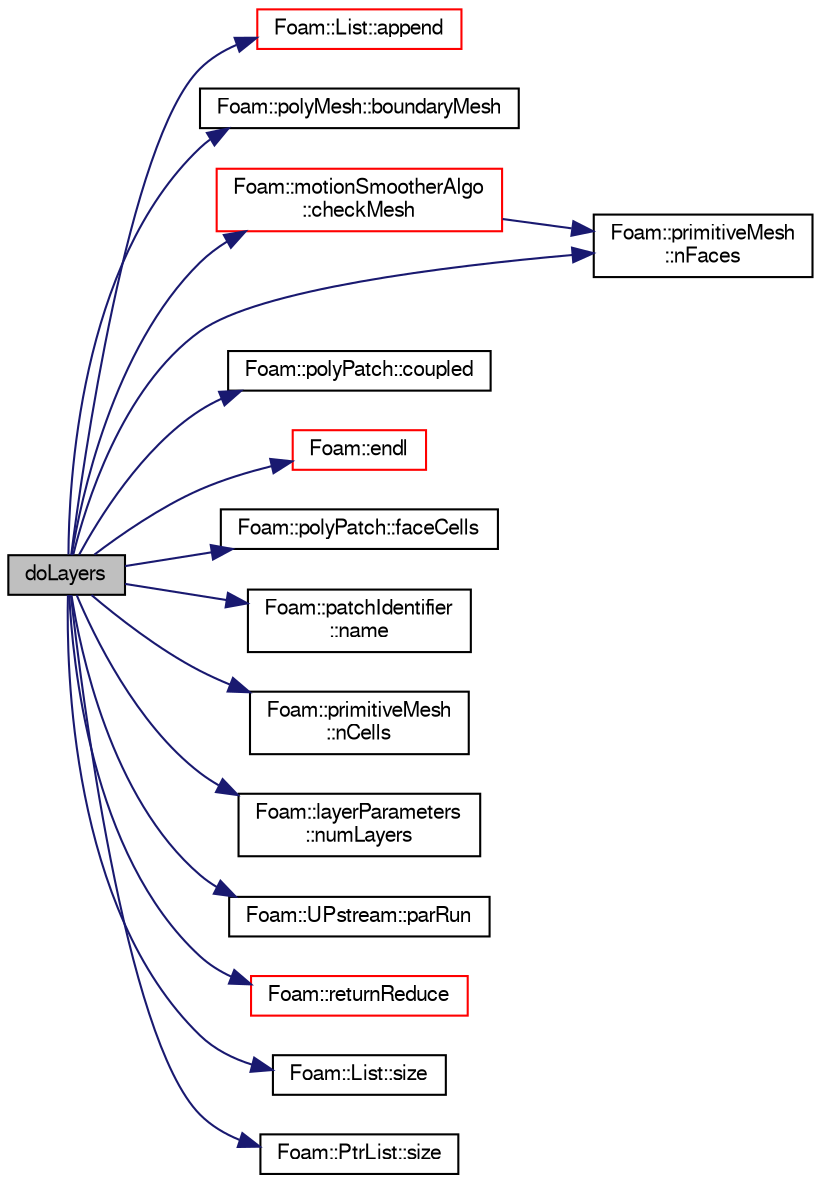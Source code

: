 digraph "doLayers"
{
  bgcolor="transparent";
  edge [fontname="FreeSans",fontsize="10",labelfontname="FreeSans",labelfontsize="10"];
  node [fontname="FreeSans",fontsize="10",shape=record];
  rankdir="LR";
  Node1 [label="doLayers",height=0.2,width=0.4,color="black", fillcolor="grey75", style="filled" fontcolor="black"];
  Node1 -> Node2 [color="midnightblue",fontsize="10",style="solid",fontname="FreeSans"];
  Node2 [label="Foam::List::append",height=0.2,width=0.4,color="red",URL="$a01325.html#a399dd2bf0d9a32016717dc90126f016b",tooltip="Append an element at the end of the list. "];
  Node1 -> Node3 [color="midnightblue",fontsize="10",style="solid",fontname="FreeSans"];
  Node3 [label="Foam::polyMesh::boundaryMesh",height=0.2,width=0.4,color="black",URL="$a01861.html#a6b7f5ba89250dbd7a1c6c7860ab60fe3",tooltip="Return boundary mesh. "];
  Node1 -> Node4 [color="midnightblue",fontsize="10",style="solid",fontname="FreeSans"];
  Node4 [label="Foam::motionSmootherAlgo\l::checkMesh",height=0.2,width=0.4,color="red",URL="$a01487.html#afbe9420d4dac86e78be8408bd5475536",tooltip="Check mesh with mesh settings in dict. Collects incorrect faces. "];
  Node4 -> Node5 [color="midnightblue",fontsize="10",style="solid",fontname="FreeSans"];
  Node5 [label="Foam::primitiveMesh\l::nFaces",height=0.2,width=0.4,color="black",URL="$a01911.html#a9be088de373a98524a153de7da0e92e8"];
  Node1 -> Node6 [color="midnightblue",fontsize="10",style="solid",fontname="FreeSans"];
  Node6 [label="Foam::polyPatch::coupled",height=0.2,width=0.4,color="black",URL="$a01877.html#acffd678e538fc569f301aacdb4f019b7",tooltip="Return true if this patch is geometrically coupled (i.e. faces and. "];
  Node1 -> Node7 [color="midnightblue",fontsize="10",style="solid",fontname="FreeSans"];
  Node7 [label="Foam::endl",height=0.2,width=0.4,color="red",URL="$a10237.html#a2db8fe02a0d3909e9351bb4275b23ce4",tooltip="Add newline and flush stream. "];
  Node1 -> Node8 [color="midnightblue",fontsize="10",style="solid",fontname="FreeSans"];
  Node8 [label="Foam::polyPatch::faceCells",height=0.2,width=0.4,color="black",URL="$a01877.html#a7cbd3f7d875089fbed897f536ef662c9",tooltip="Return face-cell addressing. "];
  Node1 -> Node9 [color="midnightblue",fontsize="10",style="solid",fontname="FreeSans"];
  Node9 [label="Foam::patchIdentifier\l::name",height=0.2,width=0.4,color="black",URL="$a01749.html#a75b72488d2e82151b025744974919d5d",tooltip="Return name. "];
  Node1 -> Node10 [color="midnightblue",fontsize="10",style="solid",fontname="FreeSans"];
  Node10 [label="Foam::primitiveMesh\l::nCells",height=0.2,width=0.4,color="black",URL="$a01911.html#ae79b5e96cf8d9a4e6b3993e6f2709374"];
  Node1 -> Node5 [color="midnightblue",fontsize="10",style="solid",fontname="FreeSans"];
  Node1 -> Node11 [color="midnightblue",fontsize="10",style="solid",fontname="FreeSans"];
  Node11 [label="Foam::layerParameters\l::numLayers",height=0.2,width=0.4,color="black",URL="$a01239.html#ac722c5064c6a154b85234bfd0ab7e957",tooltip="How many layers to add. "];
  Node1 -> Node12 [color="midnightblue",fontsize="10",style="solid",fontname="FreeSans"];
  Node12 [label="Foam::UPstream::parRun",height=0.2,width=0.4,color="black",URL="$a02690.html#adbb27f04b5705440fb8b09f278059011",tooltip="Is this a parallel run? "];
  Node1 -> Node13 [color="midnightblue",fontsize="10",style="solid",fontname="FreeSans"];
  Node13 [label="Foam::returnReduce",height=0.2,width=0.4,color="red",URL="$a10237.html#a8d528a67d2a9c6fe4fb94bc86872624b"];
  Node1 -> Node14 [color="midnightblue",fontsize="10",style="solid",fontname="FreeSans"];
  Node14 [label="Foam::List::size",height=0.2,width=0.4,color="black",URL="$a01325.html#a8a5f6fa29bd4b500caf186f60245b384",tooltip="Override size to be inconsistent with allocated storage. "];
  Node1 -> Node15 [color="midnightblue",fontsize="10",style="solid",fontname="FreeSans"];
  Node15 [label="Foam::PtrList::size",height=0.2,width=0.4,color="black",URL="$a01975.html#a723361dc2020160f5492e8fe2d09fa44",tooltip="Return the number of elements in the PtrList. "];
}
